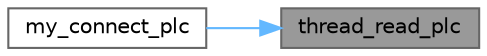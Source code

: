 digraph "thread_read_plc"
{
 // LATEX_PDF_SIZE
  bgcolor="transparent";
  edge [fontname=Helvetica,fontsize=10,labelfontname=Helvetica,labelfontsize=10];
  node [fontname=Helvetica,fontsize=10,shape=box,height=0.2,width=0.4];
  rankdir="RL";
  Node1 [label="thread_read_plc",height=0.2,width=0.4,color="gray40", fillcolor="grey60", style="filled", fontcolor="black",tooltip="定时300ms读取plc的数据"];
  Node1 -> Node2 [dir="back",color="steelblue1",style="solid"];
  Node2 [label="my_connect_plc",height=0.2,width=0.4,color="grey40", fillcolor="white", style="filled",URL="$win__signal_8c.html#abc2612e8604a3e70913713e7a5521fe3",tooltip="连接plc"];
}
